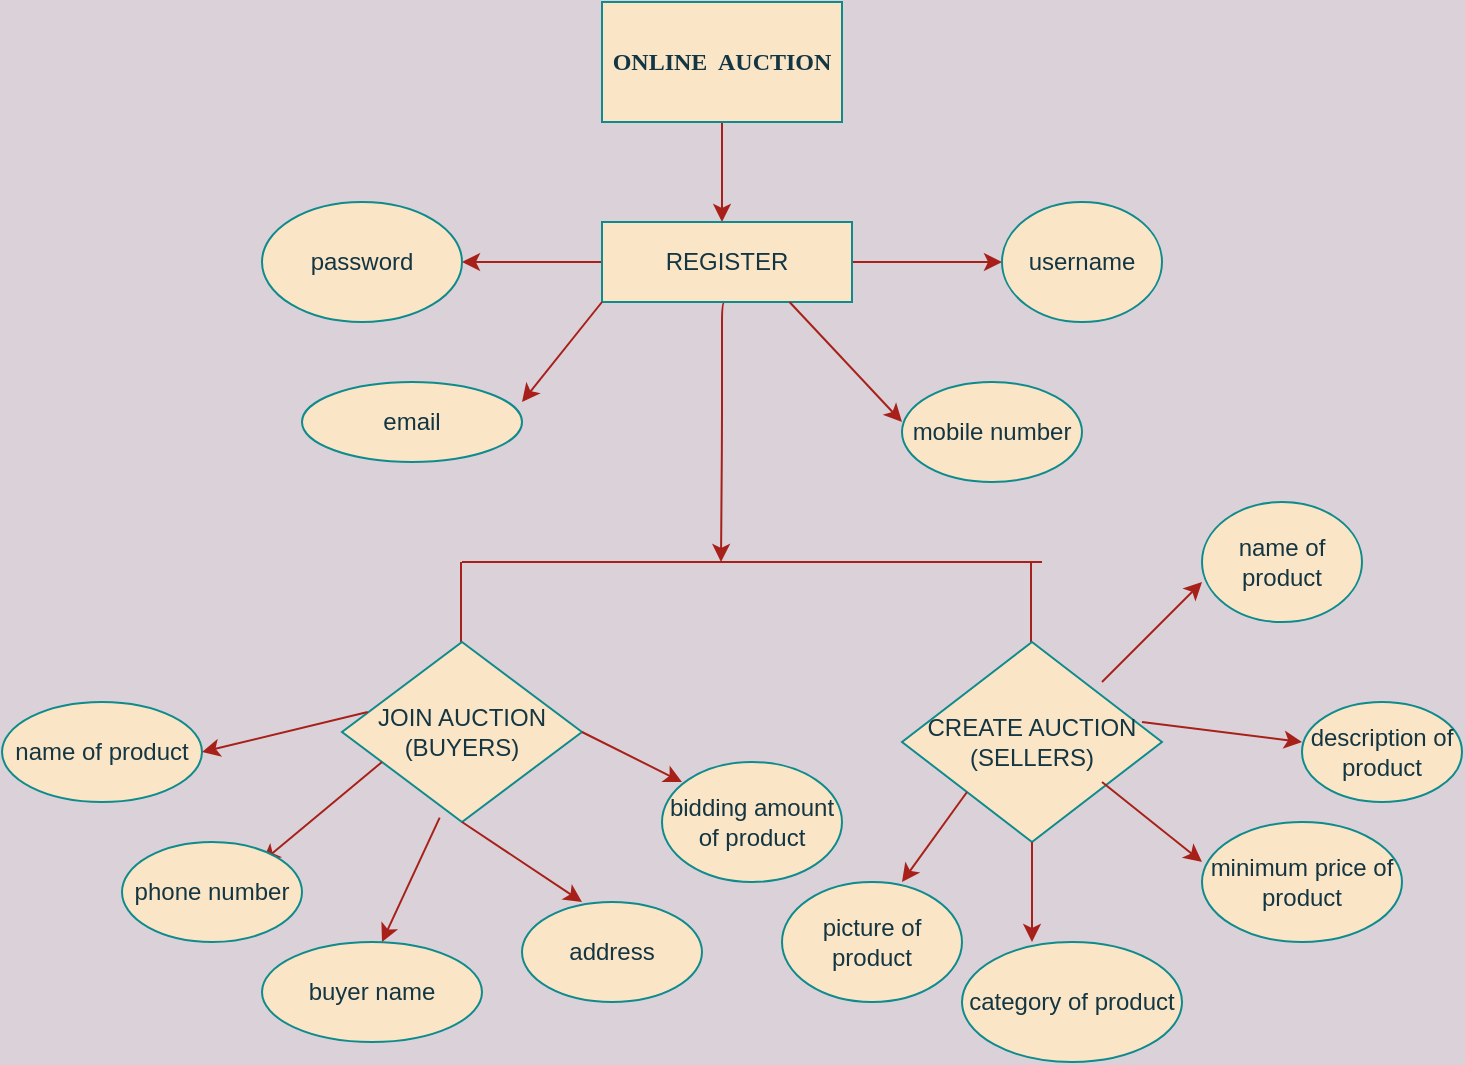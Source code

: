 <mxfile version="20.0.4" type="google"><diagram id="R2lEEEUBdFMjLlhIrx00" name="Page-1"><mxGraphModel grid="1" page="1" gridSize="10" guides="1" tooltips="1" connect="1" arrows="1" fold="1" pageScale="1" pageWidth="850" pageHeight="1100" background="#DAD2D8" math="0" shadow="0" extFonts="Permanent Marker^https://fonts.googleapis.com/css?family=Permanent+Marker"><root><mxCell id="0"/><mxCell id="1" parent="0"/><mxCell id="EPWNDYnDYeoHeJDL5aHI-4" value="" style="edgeStyle=orthogonalEdgeStyle;curved=0;rounded=1;sketch=0;orthogonalLoop=1;jettySize=auto;html=1;fontColor=#143642;strokeColor=#A8201A;fillColor=#FAE5C7;labelBackgroundColor=#DAD2D8;" edge="1" parent="1" source="EPWNDYnDYeoHeJDL5aHI-2"><mxGeometry relative="1" as="geometry"><mxPoint x="420" y="-110" as="targetPoint"/></mxGeometry></mxCell><mxCell id="EPWNDYnDYeoHeJDL5aHI-7" style="edgeStyle=orthogonalEdgeStyle;curved=0;rounded=1;sketch=0;orthogonalLoop=1;jettySize=auto;html=1;fontColor=#143642;strokeColor=#A8201A;fillColor=#FAE5C7;exitX=0.5;exitY=1;exitDx=0;exitDy=0;" edge="1" parent="1" source="EPWNDYnDYeoHeJDL5aHI-17"><mxGeometry relative="1" as="geometry"><mxPoint x="419.5" y="60" as="targetPoint"/><mxPoint x="419.5" y="10" as="sourcePoint"/><Array as="points"><mxPoint x="420" y="-70"/><mxPoint x="420" y="-5"/></Array></mxGeometry></mxCell><mxCell id="EPWNDYnDYeoHeJDL5aHI-2" value="ONLINE&amp;nbsp; AUCTION" style="rounded=0;whiteSpace=wrap;html=1;sketch=0;fontColor=#143642;strokeColor=#0F8B8D;fillColor=#FAE5C7;fontStyle=1;fontFamily=Times New Roman;" vertex="1" parent="1"><mxGeometry x="360" y="-220" width="120" height="60" as="geometry"/></mxCell><mxCell id="EPWNDYnDYeoHeJDL5aHI-8" value="" style="endArrow=none;html=1;rounded=1;sketch=0;fontColor=#143642;strokeColor=#A8201A;fillColor=#FAE5C7;curved=0;" edge="1" parent="1"><mxGeometry width="50" height="50" relative="1" as="geometry"><mxPoint x="290" y="60" as="sourcePoint"/><mxPoint x="580" y="60" as="targetPoint"/></mxGeometry></mxCell><mxCell id="EPWNDYnDYeoHeJDL5aHI-9" value="" style="endArrow=none;html=1;rounded=1;sketch=0;fontColor=#143642;strokeColor=#A8201A;fillColor=#FAE5C7;curved=0;" edge="1" parent="1"><mxGeometry width="50" height="50" relative="1" as="geometry"><mxPoint x="289.5" y="100" as="sourcePoint"/><mxPoint x="289.5" y="60" as="targetPoint"/></mxGeometry></mxCell><mxCell id="EPWNDYnDYeoHeJDL5aHI-11" value="" style="endArrow=none;html=1;rounded=1;sketch=0;fontColor=#143642;strokeColor=#A8201A;fillColor=#FAE5C7;curved=0;" edge="1" parent="1"><mxGeometry width="50" height="50" relative="1" as="geometry"><mxPoint x="574.5" y="100" as="sourcePoint"/><mxPoint x="574.5" y="60" as="targetPoint"/></mxGeometry></mxCell><mxCell id="EPWNDYnDYeoHeJDL5aHI-15" value="JOIN AUCTION&lt;br&gt;(BUYERS)" style="rhombus;whiteSpace=wrap;html=1;rounded=0;sketch=0;fontColor=#143642;strokeColor=#0F8B8D;fillColor=#FAE5C7;" vertex="1" parent="1"><mxGeometry x="230" y="100" width="120" height="90" as="geometry"/></mxCell><mxCell id="EPWNDYnDYeoHeJDL5aHI-19" value="" style="edgeStyle=orthogonalEdgeStyle;curved=0;rounded=1;sketch=0;orthogonalLoop=1;jettySize=auto;html=1;fontColor=#143642;strokeColor=#A8201A;fillColor=#FAE5C7;" edge="1" parent="1" source="EPWNDYnDYeoHeJDL5aHI-17" target="EPWNDYnDYeoHeJDL5aHI-18"><mxGeometry relative="1" as="geometry"/></mxCell><mxCell id="EPWNDYnDYeoHeJDL5aHI-21" value="" style="edgeStyle=orthogonalEdgeStyle;curved=0;rounded=1;sketch=0;orthogonalLoop=1;jettySize=auto;html=1;fontColor=#143642;strokeColor=#A8201A;fillColor=#FAE5C7;" edge="1" parent="1" source="EPWNDYnDYeoHeJDL5aHI-17" target="EPWNDYnDYeoHeJDL5aHI-20"><mxGeometry relative="1" as="geometry"/></mxCell><mxCell id="EPWNDYnDYeoHeJDL5aHI-17" value="REGISTER" style="rounded=0;whiteSpace=wrap;html=1;sketch=0;fontColor=#143642;strokeColor=#0F8B8D;fillColor=#FAE5C7;" vertex="1" parent="1"><mxGeometry x="360" y="-110" width="125" height="40" as="geometry"/></mxCell><mxCell id="EPWNDYnDYeoHeJDL5aHI-18" value="username" style="ellipse;whiteSpace=wrap;html=1;fillColor=#FAE5C7;strokeColor=#0F8B8D;fontColor=#143642;rounded=0;sketch=0;" vertex="1" parent="1"><mxGeometry x="560" y="-120" width="80" height="60" as="geometry"/></mxCell><mxCell id="EPWNDYnDYeoHeJDL5aHI-20" value="password" style="ellipse;whiteSpace=wrap;html=1;fillColor=#FAE5C7;strokeColor=#0F8B8D;fontColor=#143642;rounded=0;sketch=0;" vertex="1" parent="1"><mxGeometry x="190" y="-120" width="100" height="60" as="geometry"/></mxCell><mxCell id="EPWNDYnDYeoHeJDL5aHI-24" value="email" style="ellipse;whiteSpace=wrap;html=1;rounded=0;sketch=0;fontColor=#143642;strokeColor=#0F8B8D;fillColor=#FAE5C7;" vertex="1" parent="1"><mxGeometry x="210" y="-30" width="110" height="40" as="geometry"/></mxCell><mxCell id="EPWNDYnDYeoHeJDL5aHI-25" value="" style="endArrow=classic;html=1;rounded=1;sketch=0;fontColor=#143642;strokeColor=#A8201A;fillColor=#FAE5C7;curved=0;exitX=0;exitY=1;exitDx=0;exitDy=0;entryX=1;entryY=0.25;entryDx=0;entryDy=0;entryPerimeter=0;" edge="1" parent="1" source="EPWNDYnDYeoHeJDL5aHI-17" target="EPWNDYnDYeoHeJDL5aHI-24"><mxGeometry width="50" height="50" relative="1" as="geometry"><mxPoint x="400" y="100" as="sourcePoint"/><mxPoint x="450" y="50" as="targetPoint"/></mxGeometry></mxCell><mxCell id="EPWNDYnDYeoHeJDL5aHI-26" value="" style="endArrow=classic;html=1;rounded=1;sketch=0;fontColor=#143642;strokeColor=#A8201A;fillColor=#FAE5C7;curved=0;exitX=0.75;exitY=1;exitDx=0;exitDy=0;" edge="1" parent="1" source="EPWNDYnDYeoHeJDL5aHI-17"><mxGeometry width="50" height="50" relative="1" as="geometry"><mxPoint x="400" y="100" as="sourcePoint"/><mxPoint x="510" y="-10" as="targetPoint"/></mxGeometry></mxCell><mxCell id="EPWNDYnDYeoHeJDL5aHI-27" value="mobile number" style="ellipse;whiteSpace=wrap;html=1;rounded=0;sketch=0;fontColor=#143642;strokeColor=#0F8B8D;fillColor=#FAE5C7;" vertex="1" parent="1"><mxGeometry x="510" y="-30" width="90" height="50" as="geometry"/></mxCell><mxCell id="EPWNDYnDYeoHeJDL5aHI-29" value="CREATE AUCTION&lt;br&gt;(SELLERS)" style="rhombus;whiteSpace=wrap;html=1;rounded=0;sketch=0;fontColor=#143642;strokeColor=#0F8B8D;fillColor=#FAE5C7;" vertex="1" parent="1"><mxGeometry x="510" y="100" width="130" height="100" as="geometry"/></mxCell><mxCell id="EPWNDYnDYeoHeJDL5aHI-34" value="" style="endArrow=classic;html=1;rounded=1;sketch=0;fontColor=#143642;strokeColor=#A8201A;fillColor=#FAE5C7;curved=0;exitX=0.5;exitY=1;exitDx=0;exitDy=0;" edge="1" parent="1" source="EPWNDYnDYeoHeJDL5aHI-15"><mxGeometry width="50" height="50" relative="1" as="geometry"><mxPoint x="400" y="70" as="sourcePoint"/><mxPoint x="350" y="230" as="targetPoint"/></mxGeometry></mxCell><mxCell id="EPWNDYnDYeoHeJDL5aHI-36" value="" style="endArrow=classic;html=1;rounded=1;sketch=0;fontColor=#143642;strokeColor=#A8201A;fillColor=#FAE5C7;curved=0;" edge="1" parent="1"><mxGeometry width="50" height="50" relative="1" as="geometry"><mxPoint x="250" y="160" as="sourcePoint"/><mxPoint x="190" y="210" as="targetPoint"/></mxGeometry></mxCell><mxCell id="EPWNDYnDYeoHeJDL5aHI-37" value="" style="endArrow=classic;html=1;rounded=1;sketch=0;fontColor=#143642;strokeColor=#A8201A;fillColor=#FAE5C7;curved=0;exitX=0.407;exitY=0.976;exitDx=0;exitDy=0;exitPerimeter=0;" edge="1" parent="1" source="EPWNDYnDYeoHeJDL5aHI-15"><mxGeometry width="50" height="50" relative="1" as="geometry"><mxPoint x="400" y="70" as="sourcePoint"/><mxPoint x="250" y="250" as="targetPoint"/></mxGeometry></mxCell><mxCell id="EPWNDYnDYeoHeJDL5aHI-38" value="name of product" style="ellipse;whiteSpace=wrap;html=1;rounded=0;sketch=0;fontColor=#143642;strokeColor=#0F8B8D;fillColor=#FAE5C7;" vertex="1" parent="1"><mxGeometry x="60" y="130" width="100" height="50" as="geometry"/></mxCell><mxCell id="EPWNDYnDYeoHeJDL5aHI-39" value="phone number" style="ellipse;whiteSpace=wrap;html=1;rounded=0;sketch=0;fontColor=#143642;strokeColor=#0F8B8D;fillColor=#FAE5C7;" vertex="1" parent="1"><mxGeometry x="120" y="200" width="90" height="50" as="geometry"/></mxCell><mxCell id="EPWNDYnDYeoHeJDL5aHI-40" value="buyer name" style="ellipse;whiteSpace=wrap;html=1;rounded=0;sketch=0;fontColor=#143642;strokeColor=#0F8B8D;fillColor=#FAE5C7;" vertex="1" parent="1"><mxGeometry x="190" y="250" width="110" height="50" as="geometry"/></mxCell><mxCell id="EPWNDYnDYeoHeJDL5aHI-41" value="" style="endArrow=classic;html=1;rounded=1;sketch=0;fontColor=#143642;strokeColor=#A8201A;fillColor=#FAE5C7;curved=0;exitX=1;exitY=0.5;exitDx=0;exitDy=0;" edge="1" parent="1" source="EPWNDYnDYeoHeJDL5aHI-15"><mxGeometry width="50" height="50" relative="1" as="geometry"><mxPoint x="400" y="90" as="sourcePoint"/><mxPoint x="400" y="170" as="targetPoint"/></mxGeometry></mxCell><mxCell id="EPWNDYnDYeoHeJDL5aHI-42" value="address" style="ellipse;whiteSpace=wrap;html=1;rounded=0;sketch=0;fontColor=#143642;strokeColor=#0F8B8D;fillColor=#FAE5C7;" vertex="1" parent="1"><mxGeometry x="320" y="230" width="90" height="50" as="geometry"/></mxCell><mxCell id="EPWNDYnDYeoHeJDL5aHI-43" value="bidding amount of product" style="ellipse;whiteSpace=wrap;html=1;rounded=0;sketch=0;fontColor=#143642;strokeColor=#0F8B8D;fillColor=#FAE5C7;" vertex="1" parent="1"><mxGeometry x="390" y="160" width="90" height="60" as="geometry"/></mxCell><mxCell id="EPWNDYnDYeoHeJDL5aHI-44" value="" style="endArrow=classic;html=1;rounded=1;sketch=0;fontColor=#143642;strokeColor=#A8201A;fillColor=#FAE5C7;curved=0;exitX=0.107;exitY=0.389;exitDx=0;exitDy=0;exitPerimeter=0;entryX=1;entryY=0.5;entryDx=0;entryDy=0;" edge="1" parent="1" source="EPWNDYnDYeoHeJDL5aHI-15" target="EPWNDYnDYeoHeJDL5aHI-38"><mxGeometry width="50" height="50" relative="1" as="geometry"><mxPoint x="400" y="90" as="sourcePoint"/><mxPoint x="450" y="40" as="targetPoint"/></mxGeometry></mxCell><mxCell id="EPWNDYnDYeoHeJDL5aHI-45" value="" style="endArrow=classic;html=1;rounded=1;sketch=0;fontColor=#143642;strokeColor=#A8201A;fillColor=#FAE5C7;curved=0;" edge="1" parent="1"><mxGeometry width="50" height="50" relative="1" as="geometry"><mxPoint x="610" y="120" as="sourcePoint"/><mxPoint x="660" y="70" as="targetPoint"/></mxGeometry></mxCell><mxCell id="EPWNDYnDYeoHeJDL5aHI-46" value="" style="endArrow=classic;html=1;rounded=1;sketch=0;fontColor=#143642;strokeColor=#A8201A;fillColor=#FAE5C7;curved=0;" edge="1" parent="1"><mxGeometry width="50" height="50" relative="1" as="geometry"><mxPoint x="610" y="170" as="sourcePoint"/><mxPoint x="660" y="210" as="targetPoint"/></mxGeometry></mxCell><mxCell id="EPWNDYnDYeoHeJDL5aHI-47" value="" style="endArrow=classic;html=1;rounded=1;sketch=0;fontColor=#143642;strokeColor=#A8201A;fillColor=#FAE5C7;curved=0;exitX=0.923;exitY=0.4;exitDx=0;exitDy=0;exitPerimeter=0;" edge="1" parent="1" source="EPWNDYnDYeoHeJDL5aHI-29"><mxGeometry width="50" height="50" relative="1" as="geometry"><mxPoint x="400" y="90" as="sourcePoint"/><mxPoint x="710" y="150" as="targetPoint"/></mxGeometry></mxCell><mxCell id="EPWNDYnDYeoHeJDL5aHI-48" value="" style="endArrow=classic;html=1;rounded=1;sketch=0;fontColor=#143642;strokeColor=#A8201A;fillColor=#FAE5C7;curved=0;" edge="1" parent="1"><mxGeometry width="50" height="50" relative="1" as="geometry"><mxPoint x="575" y="200" as="sourcePoint"/><mxPoint x="575" y="250" as="targetPoint"/></mxGeometry></mxCell><mxCell id="EPWNDYnDYeoHeJDL5aHI-49" value="" style="endArrow=classic;html=1;rounded=1;sketch=0;fontColor=#143642;strokeColor=#A8201A;fillColor=#FAE5C7;curved=0;exitX=0;exitY=1;exitDx=0;exitDy=0;" edge="1" parent="1" source="EPWNDYnDYeoHeJDL5aHI-29"><mxGeometry width="50" height="50" relative="1" as="geometry"><mxPoint x="400" y="90" as="sourcePoint"/><mxPoint x="510" y="220" as="targetPoint"/></mxGeometry></mxCell><mxCell id="EPWNDYnDYeoHeJDL5aHI-51" value="minimum price of product" style="ellipse;whiteSpace=wrap;html=1;rounded=0;sketch=0;fontColor=#143642;strokeColor=#0F8B8D;fillColor=#FAE5C7;" vertex="1" parent="1"><mxGeometry x="660" y="190" width="100" height="60" as="geometry"/></mxCell><mxCell id="EPWNDYnDYeoHeJDL5aHI-52" value="category of product" style="ellipse;whiteSpace=wrap;html=1;rounded=0;sketch=0;fontColor=#143642;strokeColor=#0F8B8D;fillColor=#FAE5C7;" vertex="1" parent="1"><mxGeometry x="540" y="250" width="110" height="60" as="geometry"/></mxCell><mxCell id="EPWNDYnDYeoHeJDL5aHI-53" value="description of product" style="ellipse;whiteSpace=wrap;html=1;rounded=0;sketch=0;fontColor=#143642;strokeColor=#0F8B8D;fillColor=#FAE5C7;" vertex="1" parent="1"><mxGeometry x="710" y="130" width="80" height="50" as="geometry"/></mxCell><mxCell id="EPWNDYnDYeoHeJDL5aHI-54" value="name of product" style="ellipse;whiteSpace=wrap;html=1;rounded=0;sketch=0;fontColor=#143642;strokeColor=#0F8B8D;fillColor=#FAE5C7;" vertex="1" parent="1"><mxGeometry x="660" y="30" width="80" height="60" as="geometry"/></mxCell><mxCell id="EPWNDYnDYeoHeJDL5aHI-55" value="picture of product" style="ellipse;whiteSpace=wrap;html=1;rounded=0;sketch=0;fontColor=#143642;strokeColor=#0F8B8D;fillColor=#FAE5C7;" vertex="1" parent="1"><mxGeometry x="450" y="220" width="90" height="60" as="geometry"/></mxCell></root></mxGraphModel></diagram></mxfile>